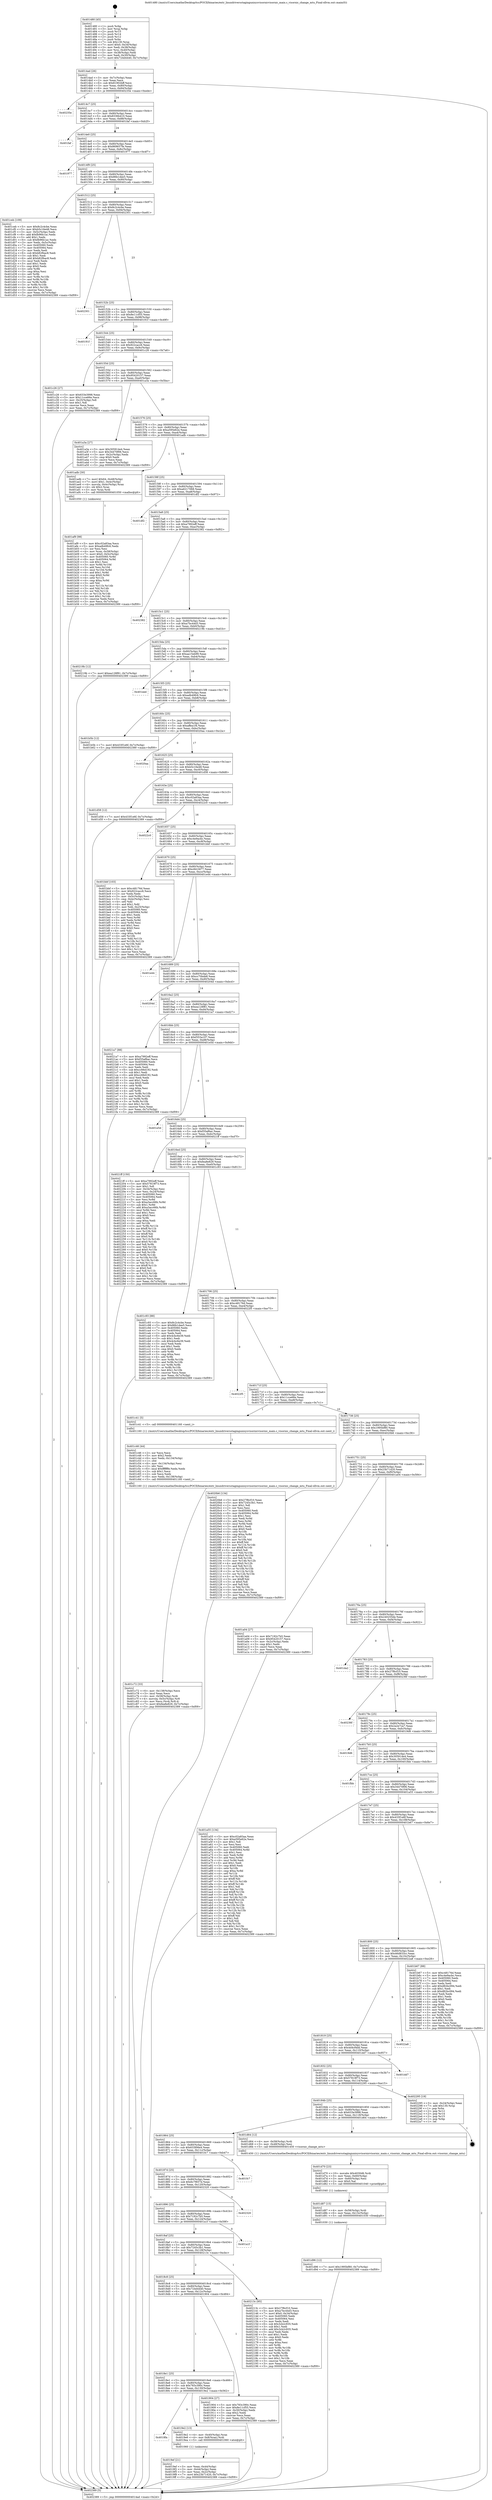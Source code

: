 digraph "0x401480" {
  label = "0x401480 (/mnt/c/Users/mathe/Desktop/tcc/POCII/binaries/extr_linuxdriversstagingunisysvisornicvisornic_main.c_visornic_change_mtu_Final-ollvm.out::main(0))"
  labelloc = "t"
  node[shape=record]

  Entry [label="",width=0.3,height=0.3,shape=circle,fillcolor=black,style=filled]
  "0x4014ad" [label="{
     0x4014ad [26]\l
     | [instrs]\l
     &nbsp;&nbsp;0x4014ad \<+3\>: mov -0x7c(%rbp),%eax\l
     &nbsp;&nbsp;0x4014b0 \<+2\>: mov %eax,%ecx\l
     &nbsp;&nbsp;0x4014b2 \<+6\>: sub $0x81902bff,%ecx\l
     &nbsp;&nbsp;0x4014b8 \<+3\>: mov %eax,-0x80(%rbp)\l
     &nbsp;&nbsp;0x4014bb \<+6\>: mov %ecx,-0x84(%rbp)\l
     &nbsp;&nbsp;0x4014c1 \<+6\>: je 000000000040235e \<main+0xede\>\l
  }"]
  "0x40235e" [label="{
     0x40235e\l
  }", style=dashed]
  "0x4014c7" [label="{
     0x4014c7 [25]\l
     | [instrs]\l
     &nbsp;&nbsp;0x4014c7 \<+5\>: jmp 00000000004014cc \<main+0x4c\>\l
     &nbsp;&nbsp;0x4014cc \<+3\>: mov -0x80(%rbp),%eax\l
     &nbsp;&nbsp;0x4014cf \<+5\>: sub $0x8336b410,%eax\l
     &nbsp;&nbsp;0x4014d4 \<+6\>: mov %eax,-0x88(%rbp)\l
     &nbsp;&nbsp;0x4014da \<+6\>: je 0000000000401faf \<main+0xb2f\>\l
  }"]
  Exit [label="",width=0.3,height=0.3,shape=circle,fillcolor=black,style=filled,peripheries=2]
  "0x401faf" [label="{
     0x401faf\l
  }", style=dashed]
  "0x4014e0" [label="{
     0x4014e0 [25]\l
     | [instrs]\l
     &nbsp;&nbsp;0x4014e0 \<+5\>: jmp 00000000004014e5 \<main+0x65\>\l
     &nbsp;&nbsp;0x4014e5 \<+3\>: mov -0x80(%rbp),%eax\l
     &nbsp;&nbsp;0x4014e8 \<+5\>: sub $0x869657fe,%eax\l
     &nbsp;&nbsp;0x4014ed \<+6\>: mov %eax,-0x8c(%rbp)\l
     &nbsp;&nbsp;0x4014f3 \<+6\>: je 0000000000401977 \<main+0x4f7\>\l
  }"]
  "0x401d96" [label="{
     0x401d96 [12]\l
     | [instrs]\l
     &nbsp;&nbsp;0x401d96 \<+7\>: movl $0x1995bf80,-0x7c(%rbp)\l
     &nbsp;&nbsp;0x401d9d \<+5\>: jmp 0000000000402389 \<main+0xf09\>\l
  }"]
  "0x401977" [label="{
     0x401977\l
  }", style=dashed]
  "0x4014f9" [label="{
     0x4014f9 [25]\l
     | [instrs]\l
     &nbsp;&nbsp;0x4014f9 \<+5\>: jmp 00000000004014fe \<main+0x7e\>\l
     &nbsp;&nbsp;0x4014fe \<+3\>: mov -0x80(%rbp),%eax\l
     &nbsp;&nbsp;0x401501 \<+5\>: sub $0x86b1dee5,%eax\l
     &nbsp;&nbsp;0x401506 \<+6\>: mov %eax,-0x90(%rbp)\l
     &nbsp;&nbsp;0x40150c \<+6\>: je 0000000000401ceb \<main+0x86b\>\l
  }"]
  "0x401d87" [label="{
     0x401d87 [15]\l
     | [instrs]\l
     &nbsp;&nbsp;0x401d87 \<+4\>: mov -0x58(%rbp),%rdi\l
     &nbsp;&nbsp;0x401d8b \<+6\>: mov %eax,-0x13c(%rbp)\l
     &nbsp;&nbsp;0x401d91 \<+5\>: call 0000000000401030 \<free@plt\>\l
     | [calls]\l
     &nbsp;&nbsp;0x401030 \{1\} (unknown)\l
  }"]
  "0x401ceb" [label="{
     0x401ceb [109]\l
     | [instrs]\l
     &nbsp;&nbsp;0x401ceb \<+5\>: mov $0x8c2c4cbe,%eax\l
     &nbsp;&nbsp;0x401cf0 \<+5\>: mov $0xb5c16e48,%ecx\l
     &nbsp;&nbsp;0x401cf5 \<+3\>: mov -0x5c(%rbp),%edx\l
     &nbsp;&nbsp;0x401cf8 \<+6\>: add $0xfb96b1ac,%edx\l
     &nbsp;&nbsp;0x401cfe \<+3\>: add $0x1,%edx\l
     &nbsp;&nbsp;0x401d01 \<+6\>: sub $0xfb96b1ac,%edx\l
     &nbsp;&nbsp;0x401d07 \<+3\>: mov %edx,-0x5c(%rbp)\l
     &nbsp;&nbsp;0x401d0a \<+7\>: mov 0x405060,%edx\l
     &nbsp;&nbsp;0x401d11 \<+7\>: mov 0x405064,%esi\l
     &nbsp;&nbsp;0x401d18 \<+2\>: mov %edx,%edi\l
     &nbsp;&nbsp;0x401d1a \<+6\>: sub $0xb82fbac8,%edi\l
     &nbsp;&nbsp;0x401d20 \<+3\>: sub $0x1,%edi\l
     &nbsp;&nbsp;0x401d23 \<+6\>: add $0xb82fbac8,%edi\l
     &nbsp;&nbsp;0x401d29 \<+3\>: imul %edi,%edx\l
     &nbsp;&nbsp;0x401d2c \<+3\>: and $0x1,%edx\l
     &nbsp;&nbsp;0x401d2f \<+3\>: cmp $0x0,%edx\l
     &nbsp;&nbsp;0x401d32 \<+4\>: sete %r8b\l
     &nbsp;&nbsp;0x401d36 \<+3\>: cmp $0xa,%esi\l
     &nbsp;&nbsp;0x401d39 \<+4\>: setl %r9b\l
     &nbsp;&nbsp;0x401d3d \<+3\>: mov %r8b,%r10b\l
     &nbsp;&nbsp;0x401d40 \<+3\>: and %r9b,%r10b\l
     &nbsp;&nbsp;0x401d43 \<+3\>: xor %r9b,%r8b\l
     &nbsp;&nbsp;0x401d46 \<+3\>: or %r8b,%r10b\l
     &nbsp;&nbsp;0x401d49 \<+4\>: test $0x1,%r10b\l
     &nbsp;&nbsp;0x401d4d \<+3\>: cmovne %ecx,%eax\l
     &nbsp;&nbsp;0x401d50 \<+3\>: mov %eax,-0x7c(%rbp)\l
     &nbsp;&nbsp;0x401d53 \<+5\>: jmp 0000000000402389 \<main+0xf09\>\l
  }"]
  "0x401512" [label="{
     0x401512 [25]\l
     | [instrs]\l
     &nbsp;&nbsp;0x401512 \<+5\>: jmp 0000000000401517 \<main+0x97\>\l
     &nbsp;&nbsp;0x401517 \<+3\>: mov -0x80(%rbp),%eax\l
     &nbsp;&nbsp;0x40151a \<+5\>: sub $0x8c2c4cbe,%eax\l
     &nbsp;&nbsp;0x40151f \<+6\>: mov %eax,-0x94(%rbp)\l
     &nbsp;&nbsp;0x401525 \<+6\>: je 0000000000402301 \<main+0xe81\>\l
  }"]
  "0x401d70" [label="{
     0x401d70 [23]\l
     | [instrs]\l
     &nbsp;&nbsp;0x401d70 \<+10\>: movabs $0x4030d6,%rdi\l
     &nbsp;&nbsp;0x401d7a \<+3\>: mov %eax,-0x60(%rbp)\l
     &nbsp;&nbsp;0x401d7d \<+3\>: mov -0x60(%rbp),%esi\l
     &nbsp;&nbsp;0x401d80 \<+2\>: mov $0x0,%al\l
     &nbsp;&nbsp;0x401d82 \<+5\>: call 0000000000401040 \<printf@plt\>\l
     | [calls]\l
     &nbsp;&nbsp;0x401040 \{1\} (unknown)\l
  }"]
  "0x402301" [label="{
     0x402301\l
  }", style=dashed]
  "0x40152b" [label="{
     0x40152b [25]\l
     | [instrs]\l
     &nbsp;&nbsp;0x40152b \<+5\>: jmp 0000000000401530 \<main+0xb0\>\l
     &nbsp;&nbsp;0x401530 \<+3\>: mov -0x80(%rbp),%eax\l
     &nbsp;&nbsp;0x401533 \<+5\>: sub $0x8e11cf55,%eax\l
     &nbsp;&nbsp;0x401538 \<+6\>: mov %eax,-0x98(%rbp)\l
     &nbsp;&nbsp;0x40153e \<+6\>: je 000000000040191f \<main+0x49f\>\l
  }"]
  "0x401c72" [label="{
     0x401c72 [33]\l
     | [instrs]\l
     &nbsp;&nbsp;0x401c72 \<+6\>: mov -0x138(%rbp),%ecx\l
     &nbsp;&nbsp;0x401c78 \<+3\>: imul %eax,%ecx\l
     &nbsp;&nbsp;0x401c7b \<+4\>: mov -0x58(%rbp),%rdi\l
     &nbsp;&nbsp;0x401c7f \<+4\>: movslq -0x5c(%rbp),%r8\l
     &nbsp;&nbsp;0x401c83 \<+4\>: mov %ecx,(%rdi,%r8,4)\l
     &nbsp;&nbsp;0x401c87 \<+7\>: movl $0xfea8e829,-0x7c(%rbp)\l
     &nbsp;&nbsp;0x401c8e \<+5\>: jmp 0000000000402389 \<main+0xf09\>\l
  }"]
  "0x40191f" [label="{
     0x40191f\l
  }", style=dashed]
  "0x401544" [label="{
     0x401544 [25]\l
     | [instrs]\l
     &nbsp;&nbsp;0x401544 \<+5\>: jmp 0000000000401549 \<main+0xc9\>\l
     &nbsp;&nbsp;0x401549 \<+3\>: mov -0x80(%rbp),%eax\l
     &nbsp;&nbsp;0x40154c \<+5\>: sub $0x922cacc6,%eax\l
     &nbsp;&nbsp;0x401551 \<+6\>: mov %eax,-0x9c(%rbp)\l
     &nbsp;&nbsp;0x401557 \<+6\>: je 0000000000401c26 \<main+0x7a6\>\l
  }"]
  "0x401c46" [label="{
     0x401c46 [44]\l
     | [instrs]\l
     &nbsp;&nbsp;0x401c46 \<+2\>: xor %ecx,%ecx\l
     &nbsp;&nbsp;0x401c48 \<+5\>: mov $0x2,%edx\l
     &nbsp;&nbsp;0x401c4d \<+6\>: mov %edx,-0x134(%rbp)\l
     &nbsp;&nbsp;0x401c53 \<+1\>: cltd\l
     &nbsp;&nbsp;0x401c54 \<+6\>: mov -0x134(%rbp),%esi\l
     &nbsp;&nbsp;0x401c5a \<+2\>: idiv %esi\l
     &nbsp;&nbsp;0x401c5c \<+6\>: imul $0xfffffffe,%edx,%edx\l
     &nbsp;&nbsp;0x401c62 \<+3\>: sub $0x1,%ecx\l
     &nbsp;&nbsp;0x401c65 \<+2\>: sub %ecx,%edx\l
     &nbsp;&nbsp;0x401c67 \<+6\>: mov %edx,-0x138(%rbp)\l
     &nbsp;&nbsp;0x401c6d \<+5\>: call 0000000000401160 \<next_i\>\l
     | [calls]\l
     &nbsp;&nbsp;0x401160 \{1\} (/mnt/c/Users/mathe/Desktop/tcc/POCII/binaries/extr_linuxdriversstagingunisysvisornicvisornic_main.c_visornic_change_mtu_Final-ollvm.out::next_i)\l
  }"]
  "0x401c26" [label="{
     0x401c26 [27]\l
     | [instrs]\l
     &nbsp;&nbsp;0x401c26 \<+5\>: mov $0x633e3998,%eax\l
     &nbsp;&nbsp;0x401c2b \<+5\>: mov $0x11cce66e,%ecx\l
     &nbsp;&nbsp;0x401c30 \<+3\>: mov -0x25(%rbp),%dl\l
     &nbsp;&nbsp;0x401c33 \<+3\>: test $0x1,%dl\l
     &nbsp;&nbsp;0x401c36 \<+3\>: cmovne %ecx,%eax\l
     &nbsp;&nbsp;0x401c39 \<+3\>: mov %eax,-0x7c(%rbp)\l
     &nbsp;&nbsp;0x401c3c \<+5\>: jmp 0000000000402389 \<main+0xf09\>\l
  }"]
  "0x40155d" [label="{
     0x40155d [25]\l
     | [instrs]\l
     &nbsp;&nbsp;0x40155d \<+5\>: jmp 0000000000401562 \<main+0xe2\>\l
     &nbsp;&nbsp;0x401562 \<+3\>: mov -0x80(%rbp),%eax\l
     &nbsp;&nbsp;0x401565 \<+5\>: sub $0x95420157,%eax\l
     &nbsp;&nbsp;0x40156a \<+6\>: mov %eax,-0xa0(%rbp)\l
     &nbsp;&nbsp;0x401570 \<+6\>: je 0000000000401a3a \<main+0x5ba\>\l
  }"]
  "0x401af9" [label="{
     0x401af9 [98]\l
     | [instrs]\l
     &nbsp;&nbsp;0x401af9 \<+5\>: mov $0xc02a83aa,%ecx\l
     &nbsp;&nbsp;0x401afe \<+5\>: mov $0xadb49fc6,%edx\l
     &nbsp;&nbsp;0x401b03 \<+2\>: xor %esi,%esi\l
     &nbsp;&nbsp;0x401b05 \<+4\>: mov %rax,-0x58(%rbp)\l
     &nbsp;&nbsp;0x401b09 \<+7\>: movl $0x0,-0x5c(%rbp)\l
     &nbsp;&nbsp;0x401b10 \<+8\>: mov 0x405060,%r8d\l
     &nbsp;&nbsp;0x401b18 \<+8\>: mov 0x405064,%r9d\l
     &nbsp;&nbsp;0x401b20 \<+3\>: sub $0x1,%esi\l
     &nbsp;&nbsp;0x401b23 \<+3\>: mov %r8d,%r10d\l
     &nbsp;&nbsp;0x401b26 \<+3\>: add %esi,%r10d\l
     &nbsp;&nbsp;0x401b29 \<+4\>: imul %r10d,%r8d\l
     &nbsp;&nbsp;0x401b2d \<+4\>: and $0x1,%r8d\l
     &nbsp;&nbsp;0x401b31 \<+4\>: cmp $0x0,%r8d\l
     &nbsp;&nbsp;0x401b35 \<+4\>: sete %r11b\l
     &nbsp;&nbsp;0x401b39 \<+4\>: cmp $0xa,%r9d\l
     &nbsp;&nbsp;0x401b3d \<+3\>: setl %bl\l
     &nbsp;&nbsp;0x401b40 \<+3\>: mov %r11b,%r14b\l
     &nbsp;&nbsp;0x401b43 \<+3\>: and %bl,%r14b\l
     &nbsp;&nbsp;0x401b46 \<+3\>: xor %bl,%r11b\l
     &nbsp;&nbsp;0x401b49 \<+3\>: or %r11b,%r14b\l
     &nbsp;&nbsp;0x401b4c \<+4\>: test $0x1,%r14b\l
     &nbsp;&nbsp;0x401b50 \<+3\>: cmovne %edx,%ecx\l
     &nbsp;&nbsp;0x401b53 \<+3\>: mov %ecx,-0x7c(%rbp)\l
     &nbsp;&nbsp;0x401b56 \<+5\>: jmp 0000000000402389 \<main+0xf09\>\l
  }"]
  "0x401a3a" [label="{
     0x401a3a [27]\l
     | [instrs]\l
     &nbsp;&nbsp;0x401a3a \<+5\>: mov $0x305914e4,%eax\l
     &nbsp;&nbsp;0x401a3f \<+5\>: mov $0x34470f06,%ecx\l
     &nbsp;&nbsp;0x401a44 \<+3\>: mov -0x2c(%rbp),%edx\l
     &nbsp;&nbsp;0x401a47 \<+3\>: cmp $0x0,%edx\l
     &nbsp;&nbsp;0x401a4a \<+3\>: cmove %ecx,%eax\l
     &nbsp;&nbsp;0x401a4d \<+3\>: mov %eax,-0x7c(%rbp)\l
     &nbsp;&nbsp;0x401a50 \<+5\>: jmp 0000000000402389 \<main+0xf09\>\l
  }"]
  "0x401576" [label="{
     0x401576 [25]\l
     | [instrs]\l
     &nbsp;&nbsp;0x401576 \<+5\>: jmp 000000000040157b \<main+0xfb\>\l
     &nbsp;&nbsp;0x40157b \<+3\>: mov -0x80(%rbp),%eax\l
     &nbsp;&nbsp;0x40157e \<+5\>: sub $0xa595e62e,%eax\l
     &nbsp;&nbsp;0x401583 \<+6\>: mov %eax,-0xa4(%rbp)\l
     &nbsp;&nbsp;0x401589 \<+6\>: je 0000000000401adb \<main+0x65b\>\l
  }"]
  "0x4019ef" [label="{
     0x4019ef [21]\l
     | [instrs]\l
     &nbsp;&nbsp;0x4019ef \<+3\>: mov %eax,-0x44(%rbp)\l
     &nbsp;&nbsp;0x4019f2 \<+3\>: mov -0x44(%rbp),%eax\l
     &nbsp;&nbsp;0x4019f5 \<+3\>: mov %eax,-0x2c(%rbp)\l
     &nbsp;&nbsp;0x4019f8 \<+7\>: movl $0x23b71420,-0x7c(%rbp)\l
     &nbsp;&nbsp;0x4019ff \<+5\>: jmp 0000000000402389 \<main+0xf09\>\l
  }"]
  "0x401adb" [label="{
     0x401adb [30]\l
     | [instrs]\l
     &nbsp;&nbsp;0x401adb \<+7\>: movl $0x64,-0x48(%rbp)\l
     &nbsp;&nbsp;0x401ae2 \<+7\>: movl $0x1,-0x4c(%rbp)\l
     &nbsp;&nbsp;0x401ae9 \<+4\>: movslq -0x4c(%rbp),%rax\l
     &nbsp;&nbsp;0x401aed \<+4\>: shl $0x2,%rax\l
     &nbsp;&nbsp;0x401af1 \<+3\>: mov %rax,%rdi\l
     &nbsp;&nbsp;0x401af4 \<+5\>: call 0000000000401050 \<malloc@plt\>\l
     | [calls]\l
     &nbsp;&nbsp;0x401050 \{1\} (unknown)\l
  }"]
  "0x40158f" [label="{
     0x40158f [25]\l
     | [instrs]\l
     &nbsp;&nbsp;0x40158f \<+5\>: jmp 0000000000401594 \<main+0x114\>\l
     &nbsp;&nbsp;0x401594 \<+3\>: mov -0x80(%rbp),%eax\l
     &nbsp;&nbsp;0x401597 \<+5\>: sub $0xa6217068,%eax\l
     &nbsp;&nbsp;0x40159c \<+6\>: mov %eax,-0xa8(%rbp)\l
     &nbsp;&nbsp;0x4015a2 \<+6\>: je 0000000000401df2 \<main+0x972\>\l
  }"]
  "0x4018fa" [label="{
     0x4018fa\l
  }", style=dashed]
  "0x401df2" [label="{
     0x401df2\l
  }", style=dashed]
  "0x4015a8" [label="{
     0x4015a8 [25]\l
     | [instrs]\l
     &nbsp;&nbsp;0x4015a8 \<+5\>: jmp 00000000004015ad \<main+0x12d\>\l
     &nbsp;&nbsp;0x4015ad \<+3\>: mov -0x80(%rbp),%eax\l
     &nbsp;&nbsp;0x4015b0 \<+5\>: sub $0xa7992eff,%eax\l
     &nbsp;&nbsp;0x4015b5 \<+6\>: mov %eax,-0xac(%rbp)\l
     &nbsp;&nbsp;0x4015bb \<+6\>: je 0000000000402382 \<main+0xf02\>\l
  }"]
  "0x4019e2" [label="{
     0x4019e2 [13]\l
     | [instrs]\l
     &nbsp;&nbsp;0x4019e2 \<+4\>: mov -0x40(%rbp),%rax\l
     &nbsp;&nbsp;0x4019e6 \<+4\>: mov 0x8(%rax),%rdi\l
     &nbsp;&nbsp;0x4019ea \<+5\>: call 0000000000401060 \<atoi@plt\>\l
     | [calls]\l
     &nbsp;&nbsp;0x401060 \{1\} (unknown)\l
  }"]
  "0x402382" [label="{
     0x402382\l
  }", style=dashed]
  "0x4015c1" [label="{
     0x4015c1 [25]\l
     | [instrs]\l
     &nbsp;&nbsp;0x4015c1 \<+5\>: jmp 00000000004015c6 \<main+0x146\>\l
     &nbsp;&nbsp;0x4015c6 \<+3\>: mov -0x80(%rbp),%eax\l
     &nbsp;&nbsp;0x4015c9 \<+5\>: sub $0xa7bc44d3,%eax\l
     &nbsp;&nbsp;0x4015ce \<+6\>: mov %eax,-0xb0(%rbp)\l
     &nbsp;&nbsp;0x4015d4 \<+6\>: je 000000000040219b \<main+0xd1b\>\l
  }"]
  "0x401480" [label="{
     0x401480 [45]\l
     | [instrs]\l
     &nbsp;&nbsp;0x401480 \<+1\>: push %rbp\l
     &nbsp;&nbsp;0x401481 \<+3\>: mov %rsp,%rbp\l
     &nbsp;&nbsp;0x401484 \<+2\>: push %r15\l
     &nbsp;&nbsp;0x401486 \<+2\>: push %r14\l
     &nbsp;&nbsp;0x401488 \<+2\>: push %r12\l
     &nbsp;&nbsp;0x40148a \<+1\>: push %rbx\l
     &nbsp;&nbsp;0x40148b \<+7\>: sub $0x130,%rsp\l
     &nbsp;&nbsp;0x401492 \<+7\>: movl $0x0,-0x34(%rbp)\l
     &nbsp;&nbsp;0x401499 \<+3\>: mov %edi,-0x38(%rbp)\l
     &nbsp;&nbsp;0x40149c \<+4\>: mov %rsi,-0x40(%rbp)\l
     &nbsp;&nbsp;0x4014a0 \<+3\>: mov -0x38(%rbp),%edi\l
     &nbsp;&nbsp;0x4014a3 \<+3\>: mov %edi,-0x30(%rbp)\l
     &nbsp;&nbsp;0x4014a6 \<+7\>: movl $0x724d4440,-0x7c(%rbp)\l
  }"]
  "0x40219b" [label="{
     0x40219b [12]\l
     | [instrs]\l
     &nbsp;&nbsp;0x40219b \<+7\>: movl $0xea128f81,-0x7c(%rbp)\l
     &nbsp;&nbsp;0x4021a2 \<+5\>: jmp 0000000000402389 \<main+0xf09\>\l
  }"]
  "0x4015da" [label="{
     0x4015da [25]\l
     | [instrs]\l
     &nbsp;&nbsp;0x4015da \<+5\>: jmp 00000000004015df \<main+0x15f\>\l
     &nbsp;&nbsp;0x4015df \<+3\>: mov -0x80(%rbp),%eax\l
     &nbsp;&nbsp;0x4015e2 \<+5\>: sub $0xaa15eb99,%eax\l
     &nbsp;&nbsp;0x4015e7 \<+6\>: mov %eax,-0xb4(%rbp)\l
     &nbsp;&nbsp;0x4015ed \<+6\>: je 0000000000401eed \<main+0xa6d\>\l
  }"]
  "0x402389" [label="{
     0x402389 [5]\l
     | [instrs]\l
     &nbsp;&nbsp;0x402389 \<+5\>: jmp 00000000004014ad \<main+0x2d\>\l
  }"]
  "0x401eed" [label="{
     0x401eed\l
  }", style=dashed]
  "0x4015f3" [label="{
     0x4015f3 [25]\l
     | [instrs]\l
     &nbsp;&nbsp;0x4015f3 \<+5\>: jmp 00000000004015f8 \<main+0x178\>\l
     &nbsp;&nbsp;0x4015f8 \<+3\>: mov -0x80(%rbp),%eax\l
     &nbsp;&nbsp;0x4015fb \<+5\>: sub $0xadb49fc6,%eax\l
     &nbsp;&nbsp;0x401600 \<+6\>: mov %eax,-0xb8(%rbp)\l
     &nbsp;&nbsp;0x401606 \<+6\>: je 0000000000401b5b \<main+0x6db\>\l
  }"]
  "0x4018e1" [label="{
     0x4018e1 [25]\l
     | [instrs]\l
     &nbsp;&nbsp;0x4018e1 \<+5\>: jmp 00000000004018e6 \<main+0x466\>\l
     &nbsp;&nbsp;0x4018e6 \<+3\>: mov -0x80(%rbp),%eax\l
     &nbsp;&nbsp;0x4018e9 \<+5\>: sub $0x783c390c,%eax\l
     &nbsp;&nbsp;0x4018ee \<+6\>: mov %eax,-0x130(%rbp)\l
     &nbsp;&nbsp;0x4018f4 \<+6\>: je 00000000004019e2 \<main+0x562\>\l
  }"]
  "0x401b5b" [label="{
     0x401b5b [12]\l
     | [instrs]\l
     &nbsp;&nbsp;0x401b5b \<+7\>: movl $0x433f1e6f,-0x7c(%rbp)\l
     &nbsp;&nbsp;0x401b62 \<+5\>: jmp 0000000000402389 \<main+0xf09\>\l
  }"]
  "0x40160c" [label="{
     0x40160c [25]\l
     | [instrs]\l
     &nbsp;&nbsp;0x40160c \<+5\>: jmp 0000000000401611 \<main+0x191\>\l
     &nbsp;&nbsp;0x401611 \<+3\>: mov -0x80(%rbp),%eax\l
     &nbsp;&nbsp;0x401614 \<+5\>: sub $0xaffea1f4,%eax\l
     &nbsp;&nbsp;0x401619 \<+6\>: mov %eax,-0xbc(%rbp)\l
     &nbsp;&nbsp;0x40161f \<+6\>: je 00000000004020aa \<main+0xc2a\>\l
  }"]
  "0x401904" [label="{
     0x401904 [27]\l
     | [instrs]\l
     &nbsp;&nbsp;0x401904 \<+5\>: mov $0x783c390c,%eax\l
     &nbsp;&nbsp;0x401909 \<+5\>: mov $0x8e11cf55,%ecx\l
     &nbsp;&nbsp;0x40190e \<+3\>: mov -0x30(%rbp),%edx\l
     &nbsp;&nbsp;0x401911 \<+3\>: cmp $0x2,%edx\l
     &nbsp;&nbsp;0x401914 \<+3\>: cmovne %ecx,%eax\l
     &nbsp;&nbsp;0x401917 \<+3\>: mov %eax,-0x7c(%rbp)\l
     &nbsp;&nbsp;0x40191a \<+5\>: jmp 0000000000402389 \<main+0xf09\>\l
  }"]
  "0x4020aa" [label="{
     0x4020aa\l
  }", style=dashed]
  "0x401625" [label="{
     0x401625 [25]\l
     | [instrs]\l
     &nbsp;&nbsp;0x401625 \<+5\>: jmp 000000000040162a \<main+0x1aa\>\l
     &nbsp;&nbsp;0x40162a \<+3\>: mov -0x80(%rbp),%eax\l
     &nbsp;&nbsp;0x40162d \<+5\>: sub $0xb5c16e48,%eax\l
     &nbsp;&nbsp;0x401632 \<+6\>: mov %eax,-0xc0(%rbp)\l
     &nbsp;&nbsp;0x401638 \<+6\>: je 0000000000401d58 \<main+0x8d8\>\l
  }"]
  "0x4018c8" [label="{
     0x4018c8 [25]\l
     | [instrs]\l
     &nbsp;&nbsp;0x4018c8 \<+5\>: jmp 00000000004018cd \<main+0x44d\>\l
     &nbsp;&nbsp;0x4018cd \<+3\>: mov -0x80(%rbp),%eax\l
     &nbsp;&nbsp;0x4018d0 \<+5\>: sub $0x724d4440,%eax\l
     &nbsp;&nbsp;0x4018d5 \<+6\>: mov %eax,-0x12c(%rbp)\l
     &nbsp;&nbsp;0x4018db \<+6\>: je 0000000000401904 \<main+0x484\>\l
  }"]
  "0x401d58" [label="{
     0x401d58 [12]\l
     | [instrs]\l
     &nbsp;&nbsp;0x401d58 \<+7\>: movl $0x433f1e6f,-0x7c(%rbp)\l
     &nbsp;&nbsp;0x401d5f \<+5\>: jmp 0000000000402389 \<main+0xf09\>\l
  }"]
  "0x40163e" [label="{
     0x40163e [25]\l
     | [instrs]\l
     &nbsp;&nbsp;0x40163e \<+5\>: jmp 0000000000401643 \<main+0x1c3\>\l
     &nbsp;&nbsp;0x401643 \<+3\>: mov -0x80(%rbp),%eax\l
     &nbsp;&nbsp;0x401646 \<+5\>: sub $0xc02a83aa,%eax\l
     &nbsp;&nbsp;0x40164b \<+6\>: mov %eax,-0xc4(%rbp)\l
     &nbsp;&nbsp;0x401651 \<+6\>: je 00000000004022c0 \<main+0xe40\>\l
  }"]
  "0x40213c" [label="{
     0x40213c [95]\l
     | [instrs]\l
     &nbsp;&nbsp;0x40213c \<+5\>: mov $0x27f6cf10,%eax\l
     &nbsp;&nbsp;0x402141 \<+5\>: mov $0xa7bc44d3,%ecx\l
     &nbsp;&nbsp;0x402146 \<+7\>: movl $0x0,-0x34(%rbp)\l
     &nbsp;&nbsp;0x40214d \<+7\>: mov 0x405060,%edx\l
     &nbsp;&nbsp;0x402154 \<+7\>: mov 0x405064,%esi\l
     &nbsp;&nbsp;0x40215b \<+2\>: mov %edx,%edi\l
     &nbsp;&nbsp;0x40215d \<+6\>: sub $0x3cb2c935,%edi\l
     &nbsp;&nbsp;0x402163 \<+3\>: sub $0x1,%edi\l
     &nbsp;&nbsp;0x402166 \<+6\>: add $0x3cb2c935,%edi\l
     &nbsp;&nbsp;0x40216c \<+3\>: imul %edi,%edx\l
     &nbsp;&nbsp;0x40216f \<+3\>: and $0x1,%edx\l
     &nbsp;&nbsp;0x402172 \<+3\>: cmp $0x0,%edx\l
     &nbsp;&nbsp;0x402175 \<+4\>: sete %r8b\l
     &nbsp;&nbsp;0x402179 \<+3\>: cmp $0xa,%esi\l
     &nbsp;&nbsp;0x40217c \<+4\>: setl %r9b\l
     &nbsp;&nbsp;0x402180 \<+3\>: mov %r8b,%r10b\l
     &nbsp;&nbsp;0x402183 \<+3\>: and %r9b,%r10b\l
     &nbsp;&nbsp;0x402186 \<+3\>: xor %r9b,%r8b\l
     &nbsp;&nbsp;0x402189 \<+3\>: or %r8b,%r10b\l
     &nbsp;&nbsp;0x40218c \<+4\>: test $0x1,%r10b\l
     &nbsp;&nbsp;0x402190 \<+3\>: cmovne %ecx,%eax\l
     &nbsp;&nbsp;0x402193 \<+3\>: mov %eax,-0x7c(%rbp)\l
     &nbsp;&nbsp;0x402196 \<+5\>: jmp 0000000000402389 \<main+0xf09\>\l
  }"]
  "0x4022c0" [label="{
     0x4022c0\l
  }", style=dashed]
  "0x401657" [label="{
     0x401657 [25]\l
     | [instrs]\l
     &nbsp;&nbsp;0x401657 \<+5\>: jmp 000000000040165c \<main+0x1dc\>\l
     &nbsp;&nbsp;0x40165c \<+3\>: mov -0x80(%rbp),%eax\l
     &nbsp;&nbsp;0x40165f \<+5\>: sub $0xc4e9acbc,%eax\l
     &nbsp;&nbsp;0x401664 \<+6\>: mov %eax,-0xc8(%rbp)\l
     &nbsp;&nbsp;0x40166a \<+6\>: je 0000000000401bbf \<main+0x73f\>\l
  }"]
  "0x4018af" [label="{
     0x4018af [25]\l
     | [instrs]\l
     &nbsp;&nbsp;0x4018af \<+5\>: jmp 00000000004018b4 \<main+0x434\>\l
     &nbsp;&nbsp;0x4018b4 \<+3\>: mov -0x80(%rbp),%eax\l
     &nbsp;&nbsp;0x4018b7 \<+5\>: sub $0x7245c3b1,%eax\l
     &nbsp;&nbsp;0x4018bc \<+6\>: mov %eax,-0x128(%rbp)\l
     &nbsp;&nbsp;0x4018c2 \<+6\>: je 000000000040213c \<main+0xcbc\>\l
  }"]
  "0x401bbf" [label="{
     0x401bbf [103]\l
     | [instrs]\l
     &nbsp;&nbsp;0x401bbf \<+5\>: mov $0xc48176d,%eax\l
     &nbsp;&nbsp;0x401bc4 \<+5\>: mov $0x922cacc6,%ecx\l
     &nbsp;&nbsp;0x401bc9 \<+2\>: xor %edx,%edx\l
     &nbsp;&nbsp;0x401bcb \<+3\>: mov -0x5c(%rbp),%esi\l
     &nbsp;&nbsp;0x401bce \<+3\>: cmp -0x4c(%rbp),%esi\l
     &nbsp;&nbsp;0x401bd1 \<+4\>: setl %dil\l
     &nbsp;&nbsp;0x401bd5 \<+4\>: and $0x1,%dil\l
     &nbsp;&nbsp;0x401bd9 \<+4\>: mov %dil,-0x25(%rbp)\l
     &nbsp;&nbsp;0x401bdd \<+7\>: mov 0x405060,%esi\l
     &nbsp;&nbsp;0x401be4 \<+8\>: mov 0x405064,%r8d\l
     &nbsp;&nbsp;0x401bec \<+3\>: sub $0x1,%edx\l
     &nbsp;&nbsp;0x401bef \<+3\>: mov %esi,%r9d\l
     &nbsp;&nbsp;0x401bf2 \<+3\>: add %edx,%r9d\l
     &nbsp;&nbsp;0x401bf5 \<+4\>: imul %r9d,%esi\l
     &nbsp;&nbsp;0x401bf9 \<+3\>: and $0x1,%esi\l
     &nbsp;&nbsp;0x401bfc \<+3\>: cmp $0x0,%esi\l
     &nbsp;&nbsp;0x401bff \<+4\>: sete %dil\l
     &nbsp;&nbsp;0x401c03 \<+4\>: cmp $0xa,%r8d\l
     &nbsp;&nbsp;0x401c07 \<+4\>: setl %r10b\l
     &nbsp;&nbsp;0x401c0b \<+3\>: mov %dil,%r11b\l
     &nbsp;&nbsp;0x401c0e \<+3\>: and %r10b,%r11b\l
     &nbsp;&nbsp;0x401c11 \<+3\>: xor %r10b,%dil\l
     &nbsp;&nbsp;0x401c14 \<+3\>: or %dil,%r11b\l
     &nbsp;&nbsp;0x401c17 \<+4\>: test $0x1,%r11b\l
     &nbsp;&nbsp;0x401c1b \<+3\>: cmovne %ecx,%eax\l
     &nbsp;&nbsp;0x401c1e \<+3\>: mov %eax,-0x7c(%rbp)\l
     &nbsp;&nbsp;0x401c21 \<+5\>: jmp 0000000000402389 \<main+0xf09\>\l
  }"]
  "0x401670" [label="{
     0x401670 [25]\l
     | [instrs]\l
     &nbsp;&nbsp;0x401670 \<+5\>: jmp 0000000000401675 \<main+0x1f5\>\l
     &nbsp;&nbsp;0x401675 \<+3\>: mov -0x80(%rbp),%eax\l
     &nbsp;&nbsp;0x401678 \<+5\>: sub $0xc841fd77,%eax\l
     &nbsp;&nbsp;0x40167d \<+6\>: mov %eax,-0xcc(%rbp)\l
     &nbsp;&nbsp;0x401683 \<+6\>: je 0000000000401e44 \<main+0x9c4\>\l
  }"]
  "0x401a1f" [label="{
     0x401a1f\l
  }", style=dashed]
  "0x401e44" [label="{
     0x401e44\l
  }", style=dashed]
  "0x401689" [label="{
     0x401689 [25]\l
     | [instrs]\l
     &nbsp;&nbsp;0x401689 \<+5\>: jmp 000000000040168e \<main+0x20e\>\l
     &nbsp;&nbsp;0x40168e \<+3\>: mov -0x80(%rbp),%eax\l
     &nbsp;&nbsp;0x401691 \<+5\>: sub $0xcc70bde8,%eax\l
     &nbsp;&nbsp;0x401696 \<+6\>: mov %eax,-0xd0(%rbp)\l
     &nbsp;&nbsp;0x40169c \<+6\>: je 000000000040204d \<main+0xbcd\>\l
  }"]
  "0x401896" [label="{
     0x401896 [25]\l
     | [instrs]\l
     &nbsp;&nbsp;0x401896 \<+5\>: jmp 000000000040189b \<main+0x41b\>\l
     &nbsp;&nbsp;0x40189b \<+3\>: mov -0x80(%rbp),%eax\l
     &nbsp;&nbsp;0x40189e \<+5\>: sub $0x7192c7b5,%eax\l
     &nbsp;&nbsp;0x4018a3 \<+6\>: mov %eax,-0x124(%rbp)\l
     &nbsp;&nbsp;0x4018a9 \<+6\>: je 0000000000401a1f \<main+0x59f\>\l
  }"]
  "0x40204d" [label="{
     0x40204d\l
  }", style=dashed]
  "0x4016a2" [label="{
     0x4016a2 [25]\l
     | [instrs]\l
     &nbsp;&nbsp;0x4016a2 \<+5\>: jmp 00000000004016a7 \<main+0x227\>\l
     &nbsp;&nbsp;0x4016a7 \<+3\>: mov -0x80(%rbp),%eax\l
     &nbsp;&nbsp;0x4016aa \<+5\>: sub $0xea128f81,%eax\l
     &nbsp;&nbsp;0x4016af \<+6\>: mov %eax,-0xd4(%rbp)\l
     &nbsp;&nbsp;0x4016b5 \<+6\>: je 00000000004021a7 \<main+0xd27\>\l
  }"]
  "0x402320" [label="{
     0x402320\l
  }", style=dashed]
  "0x4021a7" [label="{
     0x4021a7 [88]\l
     | [instrs]\l
     &nbsp;&nbsp;0x4021a7 \<+5\>: mov $0xa7992eff,%eax\l
     &nbsp;&nbsp;0x4021ac \<+5\>: mov $0xf35af6ac,%ecx\l
     &nbsp;&nbsp;0x4021b1 \<+7\>: mov 0x405060,%edx\l
     &nbsp;&nbsp;0x4021b8 \<+7\>: mov 0x405064,%esi\l
     &nbsp;&nbsp;0x4021bf \<+2\>: mov %edx,%edi\l
     &nbsp;&nbsp;0x4021c1 \<+6\>: sub $0xcc66d192,%edi\l
     &nbsp;&nbsp;0x4021c7 \<+3\>: sub $0x1,%edi\l
     &nbsp;&nbsp;0x4021ca \<+6\>: add $0xcc66d192,%edi\l
     &nbsp;&nbsp;0x4021d0 \<+3\>: imul %edi,%edx\l
     &nbsp;&nbsp;0x4021d3 \<+3\>: and $0x1,%edx\l
     &nbsp;&nbsp;0x4021d6 \<+3\>: cmp $0x0,%edx\l
     &nbsp;&nbsp;0x4021d9 \<+4\>: sete %r8b\l
     &nbsp;&nbsp;0x4021dd \<+3\>: cmp $0xa,%esi\l
     &nbsp;&nbsp;0x4021e0 \<+4\>: setl %r9b\l
     &nbsp;&nbsp;0x4021e4 \<+3\>: mov %r8b,%r10b\l
     &nbsp;&nbsp;0x4021e7 \<+3\>: and %r9b,%r10b\l
     &nbsp;&nbsp;0x4021ea \<+3\>: xor %r9b,%r8b\l
     &nbsp;&nbsp;0x4021ed \<+3\>: or %r8b,%r10b\l
     &nbsp;&nbsp;0x4021f0 \<+4\>: test $0x1,%r10b\l
     &nbsp;&nbsp;0x4021f4 \<+3\>: cmovne %ecx,%eax\l
     &nbsp;&nbsp;0x4021f7 \<+3\>: mov %eax,-0x7c(%rbp)\l
     &nbsp;&nbsp;0x4021fa \<+5\>: jmp 0000000000402389 \<main+0xf09\>\l
  }"]
  "0x4016bb" [label="{
     0x4016bb [25]\l
     | [instrs]\l
     &nbsp;&nbsp;0x4016bb \<+5\>: jmp 00000000004016c0 \<main+0x240\>\l
     &nbsp;&nbsp;0x4016c0 \<+3\>: mov -0x80(%rbp),%eax\l
     &nbsp;&nbsp;0x4016c3 \<+5\>: sub $0xf353a107,%eax\l
     &nbsp;&nbsp;0x4016c8 \<+6\>: mov %eax,-0xd8(%rbp)\l
     &nbsp;&nbsp;0x4016ce \<+6\>: je 0000000000401e5d \<main+0x9dd\>\l
  }"]
  "0x40187d" [label="{
     0x40187d [25]\l
     | [instrs]\l
     &nbsp;&nbsp;0x40187d \<+5\>: jmp 0000000000401882 \<main+0x402\>\l
     &nbsp;&nbsp;0x401882 \<+3\>: mov -0x80(%rbp),%eax\l
     &nbsp;&nbsp;0x401885 \<+5\>: sub $0x6c7f657d,%eax\l
     &nbsp;&nbsp;0x40188a \<+6\>: mov %eax,-0x120(%rbp)\l
     &nbsp;&nbsp;0x401890 \<+6\>: je 0000000000402320 \<main+0xea0\>\l
  }"]
  "0x401e5d" [label="{
     0x401e5d\l
  }", style=dashed]
  "0x4016d4" [label="{
     0x4016d4 [25]\l
     | [instrs]\l
     &nbsp;&nbsp;0x4016d4 \<+5\>: jmp 00000000004016d9 \<main+0x259\>\l
     &nbsp;&nbsp;0x4016d9 \<+3\>: mov -0x80(%rbp),%eax\l
     &nbsp;&nbsp;0x4016dc \<+5\>: sub $0xf35af6ac,%eax\l
     &nbsp;&nbsp;0x4016e1 \<+6\>: mov %eax,-0xdc(%rbp)\l
     &nbsp;&nbsp;0x4016e7 \<+6\>: je 00000000004021ff \<main+0xd7f\>\l
  }"]
  "0x401fc7" [label="{
     0x401fc7\l
  }", style=dashed]
  "0x4021ff" [label="{
     0x4021ff [150]\l
     | [instrs]\l
     &nbsp;&nbsp;0x4021ff \<+5\>: mov $0xa7992eff,%eax\l
     &nbsp;&nbsp;0x402204 \<+5\>: mov $0x57819f73,%ecx\l
     &nbsp;&nbsp;0x402209 \<+2\>: mov $0x1,%dl\l
     &nbsp;&nbsp;0x40220b \<+3\>: mov -0x34(%rbp),%esi\l
     &nbsp;&nbsp;0x40220e \<+3\>: mov %esi,-0x24(%rbp)\l
     &nbsp;&nbsp;0x402211 \<+7\>: mov 0x405060,%esi\l
     &nbsp;&nbsp;0x402218 \<+7\>: mov 0x405064,%edi\l
     &nbsp;&nbsp;0x40221f \<+3\>: mov %esi,%r8d\l
     &nbsp;&nbsp;0x402222 \<+7\>: sub $0xa3acc66b,%r8d\l
     &nbsp;&nbsp;0x402229 \<+4\>: sub $0x1,%r8d\l
     &nbsp;&nbsp;0x40222d \<+7\>: add $0xa3acc66b,%r8d\l
     &nbsp;&nbsp;0x402234 \<+4\>: imul %r8d,%esi\l
     &nbsp;&nbsp;0x402238 \<+3\>: and $0x1,%esi\l
     &nbsp;&nbsp;0x40223b \<+3\>: cmp $0x0,%esi\l
     &nbsp;&nbsp;0x40223e \<+4\>: sete %r9b\l
     &nbsp;&nbsp;0x402242 \<+3\>: cmp $0xa,%edi\l
     &nbsp;&nbsp;0x402245 \<+4\>: setl %r10b\l
     &nbsp;&nbsp;0x402249 \<+3\>: mov %r9b,%r11b\l
     &nbsp;&nbsp;0x40224c \<+4\>: xor $0xff,%r11b\l
     &nbsp;&nbsp;0x402250 \<+3\>: mov %r10b,%bl\l
     &nbsp;&nbsp;0x402253 \<+3\>: xor $0xff,%bl\l
     &nbsp;&nbsp;0x402256 \<+3\>: xor $0x0,%dl\l
     &nbsp;&nbsp;0x402259 \<+3\>: mov %r11b,%r14b\l
     &nbsp;&nbsp;0x40225c \<+4\>: and $0x0,%r14b\l
     &nbsp;&nbsp;0x402260 \<+3\>: and %dl,%r9b\l
     &nbsp;&nbsp;0x402263 \<+3\>: mov %bl,%r15b\l
     &nbsp;&nbsp;0x402266 \<+4\>: and $0x0,%r15b\l
     &nbsp;&nbsp;0x40226a \<+3\>: and %dl,%r10b\l
     &nbsp;&nbsp;0x40226d \<+3\>: or %r9b,%r14b\l
     &nbsp;&nbsp;0x402270 \<+3\>: or %r10b,%r15b\l
     &nbsp;&nbsp;0x402273 \<+3\>: xor %r15b,%r14b\l
     &nbsp;&nbsp;0x402276 \<+3\>: or %bl,%r11b\l
     &nbsp;&nbsp;0x402279 \<+4\>: xor $0xff,%r11b\l
     &nbsp;&nbsp;0x40227d \<+3\>: or $0x0,%dl\l
     &nbsp;&nbsp;0x402280 \<+3\>: and %dl,%r11b\l
     &nbsp;&nbsp;0x402283 \<+3\>: or %r11b,%r14b\l
     &nbsp;&nbsp;0x402286 \<+4\>: test $0x1,%r14b\l
     &nbsp;&nbsp;0x40228a \<+3\>: cmovne %ecx,%eax\l
     &nbsp;&nbsp;0x40228d \<+3\>: mov %eax,-0x7c(%rbp)\l
     &nbsp;&nbsp;0x402290 \<+5\>: jmp 0000000000402389 \<main+0xf09\>\l
  }"]
  "0x4016ed" [label="{
     0x4016ed [25]\l
     | [instrs]\l
     &nbsp;&nbsp;0x4016ed \<+5\>: jmp 00000000004016f2 \<main+0x272\>\l
     &nbsp;&nbsp;0x4016f2 \<+3\>: mov -0x80(%rbp),%eax\l
     &nbsp;&nbsp;0x4016f5 \<+5\>: sub $0xfea8e829,%eax\l
     &nbsp;&nbsp;0x4016fa \<+6\>: mov %eax,-0xe0(%rbp)\l
     &nbsp;&nbsp;0x401700 \<+6\>: je 0000000000401c93 \<main+0x813\>\l
  }"]
  "0x401864" [label="{
     0x401864 [25]\l
     | [instrs]\l
     &nbsp;&nbsp;0x401864 \<+5\>: jmp 0000000000401869 \<main+0x3e9\>\l
     &nbsp;&nbsp;0x401869 \<+3\>: mov -0x80(%rbp),%eax\l
     &nbsp;&nbsp;0x40186c \<+5\>: sub $0x633f06e4,%eax\l
     &nbsp;&nbsp;0x401871 \<+6\>: mov %eax,-0x11c(%rbp)\l
     &nbsp;&nbsp;0x401877 \<+6\>: je 0000000000401fc7 \<main+0xb47\>\l
  }"]
  "0x401c93" [label="{
     0x401c93 [88]\l
     | [instrs]\l
     &nbsp;&nbsp;0x401c93 \<+5\>: mov $0x8c2c4cbe,%eax\l
     &nbsp;&nbsp;0x401c98 \<+5\>: mov $0x86b1dee5,%ecx\l
     &nbsp;&nbsp;0x401c9d \<+7\>: mov 0x405060,%edx\l
     &nbsp;&nbsp;0x401ca4 \<+7\>: mov 0x405064,%esi\l
     &nbsp;&nbsp;0x401cab \<+2\>: mov %edx,%edi\l
     &nbsp;&nbsp;0x401cad \<+6\>: add $0x4cbc6e39,%edi\l
     &nbsp;&nbsp;0x401cb3 \<+3\>: sub $0x1,%edi\l
     &nbsp;&nbsp;0x401cb6 \<+6\>: sub $0x4cbc6e39,%edi\l
     &nbsp;&nbsp;0x401cbc \<+3\>: imul %edi,%edx\l
     &nbsp;&nbsp;0x401cbf \<+3\>: and $0x1,%edx\l
     &nbsp;&nbsp;0x401cc2 \<+3\>: cmp $0x0,%edx\l
     &nbsp;&nbsp;0x401cc5 \<+4\>: sete %r8b\l
     &nbsp;&nbsp;0x401cc9 \<+3\>: cmp $0xa,%esi\l
     &nbsp;&nbsp;0x401ccc \<+4\>: setl %r9b\l
     &nbsp;&nbsp;0x401cd0 \<+3\>: mov %r8b,%r10b\l
     &nbsp;&nbsp;0x401cd3 \<+3\>: and %r9b,%r10b\l
     &nbsp;&nbsp;0x401cd6 \<+3\>: xor %r9b,%r8b\l
     &nbsp;&nbsp;0x401cd9 \<+3\>: or %r8b,%r10b\l
     &nbsp;&nbsp;0x401cdc \<+4\>: test $0x1,%r10b\l
     &nbsp;&nbsp;0x401ce0 \<+3\>: cmovne %ecx,%eax\l
     &nbsp;&nbsp;0x401ce3 \<+3\>: mov %eax,-0x7c(%rbp)\l
     &nbsp;&nbsp;0x401ce6 \<+5\>: jmp 0000000000402389 \<main+0xf09\>\l
  }"]
  "0x401706" [label="{
     0x401706 [25]\l
     | [instrs]\l
     &nbsp;&nbsp;0x401706 \<+5\>: jmp 000000000040170b \<main+0x28b\>\l
     &nbsp;&nbsp;0x40170b \<+3\>: mov -0x80(%rbp),%eax\l
     &nbsp;&nbsp;0x40170e \<+5\>: sub $0xc48176d,%eax\l
     &nbsp;&nbsp;0x401713 \<+6\>: mov %eax,-0xe4(%rbp)\l
     &nbsp;&nbsp;0x401719 \<+6\>: je 00000000004022f5 \<main+0xe75\>\l
  }"]
  "0x401d64" [label="{
     0x401d64 [12]\l
     | [instrs]\l
     &nbsp;&nbsp;0x401d64 \<+4\>: mov -0x58(%rbp),%rdi\l
     &nbsp;&nbsp;0x401d68 \<+3\>: mov -0x48(%rbp),%esi\l
     &nbsp;&nbsp;0x401d6b \<+5\>: call 0000000000401450 \<visornic_change_mtu\>\l
     | [calls]\l
     &nbsp;&nbsp;0x401450 \{1\} (/mnt/c/Users/mathe/Desktop/tcc/POCII/binaries/extr_linuxdriversstagingunisysvisornicvisornic_main.c_visornic_change_mtu_Final-ollvm.out::visornic_change_mtu)\l
  }"]
  "0x4022f5" [label="{
     0x4022f5\l
  }", style=dashed]
  "0x40171f" [label="{
     0x40171f [25]\l
     | [instrs]\l
     &nbsp;&nbsp;0x40171f \<+5\>: jmp 0000000000401724 \<main+0x2a4\>\l
     &nbsp;&nbsp;0x401724 \<+3\>: mov -0x80(%rbp),%eax\l
     &nbsp;&nbsp;0x401727 \<+5\>: sub $0x11cce66e,%eax\l
     &nbsp;&nbsp;0x40172c \<+6\>: mov %eax,-0xe8(%rbp)\l
     &nbsp;&nbsp;0x401732 \<+6\>: je 0000000000401c41 \<main+0x7c1\>\l
  }"]
  "0x40184b" [label="{
     0x40184b [25]\l
     | [instrs]\l
     &nbsp;&nbsp;0x40184b \<+5\>: jmp 0000000000401850 \<main+0x3d0\>\l
     &nbsp;&nbsp;0x401850 \<+3\>: mov -0x80(%rbp),%eax\l
     &nbsp;&nbsp;0x401853 \<+5\>: sub $0x633e3998,%eax\l
     &nbsp;&nbsp;0x401858 \<+6\>: mov %eax,-0x118(%rbp)\l
     &nbsp;&nbsp;0x40185e \<+6\>: je 0000000000401d64 \<main+0x8e4\>\l
  }"]
  "0x401c41" [label="{
     0x401c41 [5]\l
     | [instrs]\l
     &nbsp;&nbsp;0x401c41 \<+5\>: call 0000000000401160 \<next_i\>\l
     | [calls]\l
     &nbsp;&nbsp;0x401160 \{1\} (/mnt/c/Users/mathe/Desktop/tcc/POCII/binaries/extr_linuxdriversstagingunisysvisornicvisornic_main.c_visornic_change_mtu_Final-ollvm.out::next_i)\l
  }"]
  "0x401738" [label="{
     0x401738 [25]\l
     | [instrs]\l
     &nbsp;&nbsp;0x401738 \<+5\>: jmp 000000000040173d \<main+0x2bd\>\l
     &nbsp;&nbsp;0x40173d \<+3\>: mov -0x80(%rbp),%eax\l
     &nbsp;&nbsp;0x401740 \<+5\>: sub $0x1995bf80,%eax\l
     &nbsp;&nbsp;0x401745 \<+6\>: mov %eax,-0xec(%rbp)\l
     &nbsp;&nbsp;0x40174b \<+6\>: je 00000000004020b6 \<main+0xc36\>\l
  }"]
  "0x402295" [label="{
     0x402295 [19]\l
     | [instrs]\l
     &nbsp;&nbsp;0x402295 \<+3\>: mov -0x24(%rbp),%eax\l
     &nbsp;&nbsp;0x402298 \<+7\>: add $0x130,%rsp\l
     &nbsp;&nbsp;0x40229f \<+1\>: pop %rbx\l
     &nbsp;&nbsp;0x4022a0 \<+2\>: pop %r12\l
     &nbsp;&nbsp;0x4022a2 \<+2\>: pop %r14\l
     &nbsp;&nbsp;0x4022a4 \<+2\>: pop %r15\l
     &nbsp;&nbsp;0x4022a6 \<+1\>: pop %rbp\l
     &nbsp;&nbsp;0x4022a7 \<+1\>: ret\l
  }"]
  "0x4020b6" [label="{
     0x4020b6 [134]\l
     | [instrs]\l
     &nbsp;&nbsp;0x4020b6 \<+5\>: mov $0x27f6cf10,%eax\l
     &nbsp;&nbsp;0x4020bb \<+5\>: mov $0x7245c3b1,%ecx\l
     &nbsp;&nbsp;0x4020c0 \<+2\>: mov $0x1,%dl\l
     &nbsp;&nbsp;0x4020c2 \<+2\>: xor %esi,%esi\l
     &nbsp;&nbsp;0x4020c4 \<+7\>: mov 0x405060,%edi\l
     &nbsp;&nbsp;0x4020cb \<+8\>: mov 0x405064,%r8d\l
     &nbsp;&nbsp;0x4020d3 \<+3\>: sub $0x1,%esi\l
     &nbsp;&nbsp;0x4020d6 \<+3\>: mov %edi,%r9d\l
     &nbsp;&nbsp;0x4020d9 \<+3\>: add %esi,%r9d\l
     &nbsp;&nbsp;0x4020dc \<+4\>: imul %r9d,%edi\l
     &nbsp;&nbsp;0x4020e0 \<+3\>: and $0x1,%edi\l
     &nbsp;&nbsp;0x4020e3 \<+3\>: cmp $0x0,%edi\l
     &nbsp;&nbsp;0x4020e6 \<+4\>: sete %r10b\l
     &nbsp;&nbsp;0x4020ea \<+4\>: cmp $0xa,%r8d\l
     &nbsp;&nbsp;0x4020ee \<+4\>: setl %r11b\l
     &nbsp;&nbsp;0x4020f2 \<+3\>: mov %r10b,%bl\l
     &nbsp;&nbsp;0x4020f5 \<+3\>: xor $0xff,%bl\l
     &nbsp;&nbsp;0x4020f8 \<+3\>: mov %r11b,%r14b\l
     &nbsp;&nbsp;0x4020fb \<+4\>: xor $0xff,%r14b\l
     &nbsp;&nbsp;0x4020ff \<+3\>: xor $0x0,%dl\l
     &nbsp;&nbsp;0x402102 \<+3\>: mov %bl,%r15b\l
     &nbsp;&nbsp;0x402105 \<+4\>: and $0x0,%r15b\l
     &nbsp;&nbsp;0x402109 \<+3\>: and %dl,%r10b\l
     &nbsp;&nbsp;0x40210c \<+3\>: mov %r14b,%r12b\l
     &nbsp;&nbsp;0x40210f \<+4\>: and $0x0,%r12b\l
     &nbsp;&nbsp;0x402113 \<+3\>: and %dl,%r11b\l
     &nbsp;&nbsp;0x402116 \<+3\>: or %r10b,%r15b\l
     &nbsp;&nbsp;0x402119 \<+3\>: or %r11b,%r12b\l
     &nbsp;&nbsp;0x40211c \<+3\>: xor %r12b,%r15b\l
     &nbsp;&nbsp;0x40211f \<+3\>: or %r14b,%bl\l
     &nbsp;&nbsp;0x402122 \<+3\>: xor $0xff,%bl\l
     &nbsp;&nbsp;0x402125 \<+3\>: or $0x0,%dl\l
     &nbsp;&nbsp;0x402128 \<+2\>: and %dl,%bl\l
     &nbsp;&nbsp;0x40212a \<+3\>: or %bl,%r15b\l
     &nbsp;&nbsp;0x40212d \<+4\>: test $0x1,%r15b\l
     &nbsp;&nbsp;0x402131 \<+3\>: cmovne %ecx,%eax\l
     &nbsp;&nbsp;0x402134 \<+3\>: mov %eax,-0x7c(%rbp)\l
     &nbsp;&nbsp;0x402137 \<+5\>: jmp 0000000000402389 \<main+0xf09\>\l
  }"]
  "0x401751" [label="{
     0x401751 [25]\l
     | [instrs]\l
     &nbsp;&nbsp;0x401751 \<+5\>: jmp 0000000000401756 \<main+0x2d6\>\l
     &nbsp;&nbsp;0x401756 \<+3\>: mov -0x80(%rbp),%eax\l
     &nbsp;&nbsp;0x401759 \<+5\>: sub $0x23b71420,%eax\l
     &nbsp;&nbsp;0x40175e \<+6\>: mov %eax,-0xf0(%rbp)\l
     &nbsp;&nbsp;0x401764 \<+6\>: je 0000000000401a04 \<main+0x584\>\l
  }"]
  "0x401832" [label="{
     0x401832 [25]\l
     | [instrs]\l
     &nbsp;&nbsp;0x401832 \<+5\>: jmp 0000000000401837 \<main+0x3b7\>\l
     &nbsp;&nbsp;0x401837 \<+3\>: mov -0x80(%rbp),%eax\l
     &nbsp;&nbsp;0x40183a \<+5\>: sub $0x57819f73,%eax\l
     &nbsp;&nbsp;0x40183f \<+6\>: mov %eax,-0x114(%rbp)\l
     &nbsp;&nbsp;0x401845 \<+6\>: je 0000000000402295 \<main+0xe15\>\l
  }"]
  "0x401a04" [label="{
     0x401a04 [27]\l
     | [instrs]\l
     &nbsp;&nbsp;0x401a04 \<+5\>: mov $0x7192c7b5,%eax\l
     &nbsp;&nbsp;0x401a09 \<+5\>: mov $0x95420157,%ecx\l
     &nbsp;&nbsp;0x401a0e \<+3\>: mov -0x2c(%rbp),%edx\l
     &nbsp;&nbsp;0x401a11 \<+3\>: cmp $0x1,%edx\l
     &nbsp;&nbsp;0x401a14 \<+3\>: cmovl %ecx,%eax\l
     &nbsp;&nbsp;0x401a17 \<+3\>: mov %eax,-0x7c(%rbp)\l
     &nbsp;&nbsp;0x401a1a \<+5\>: jmp 0000000000402389 \<main+0xf09\>\l
  }"]
  "0x40176a" [label="{
     0x40176a [25]\l
     | [instrs]\l
     &nbsp;&nbsp;0x40176a \<+5\>: jmp 000000000040176f \<main+0x2ef\>\l
     &nbsp;&nbsp;0x40176f \<+3\>: mov -0x80(%rbp),%eax\l
     &nbsp;&nbsp;0x401772 \<+5\>: sub $0x240255de,%eax\l
     &nbsp;&nbsp;0x401777 \<+6\>: mov %eax,-0xf4(%rbp)\l
     &nbsp;&nbsp;0x40177d \<+6\>: je 0000000000401da2 \<main+0x922\>\l
  }"]
  "0x401dd7" [label="{
     0x401dd7\l
  }", style=dashed]
  "0x401da2" [label="{
     0x401da2\l
  }", style=dashed]
  "0x401783" [label="{
     0x401783 [25]\l
     | [instrs]\l
     &nbsp;&nbsp;0x401783 \<+5\>: jmp 0000000000401788 \<main+0x308\>\l
     &nbsp;&nbsp;0x401788 \<+3\>: mov -0x80(%rbp),%eax\l
     &nbsp;&nbsp;0x40178b \<+5\>: sub $0x27f6cf10,%eax\l
     &nbsp;&nbsp;0x401790 \<+6\>: mov %eax,-0xf8(%rbp)\l
     &nbsp;&nbsp;0x401796 \<+6\>: je 000000000040236f \<main+0xeef\>\l
  }"]
  "0x401819" [label="{
     0x401819 [25]\l
     | [instrs]\l
     &nbsp;&nbsp;0x401819 \<+5\>: jmp 000000000040181e \<main+0x39e\>\l
     &nbsp;&nbsp;0x40181e \<+3\>: mov -0x80(%rbp),%eax\l
     &nbsp;&nbsp;0x401821 \<+5\>: sub $0x4d4cf4dd,%eax\l
     &nbsp;&nbsp;0x401826 \<+6\>: mov %eax,-0x110(%rbp)\l
     &nbsp;&nbsp;0x40182c \<+6\>: je 0000000000401dd7 \<main+0x957\>\l
  }"]
  "0x40236f" [label="{
     0x40236f\l
  }", style=dashed]
  "0x40179c" [label="{
     0x40179c [25]\l
     | [instrs]\l
     &nbsp;&nbsp;0x40179c \<+5\>: jmp 00000000004017a1 \<main+0x321\>\l
     &nbsp;&nbsp;0x4017a1 \<+3\>: mov -0x80(%rbp),%eax\l
     &nbsp;&nbsp;0x4017a4 \<+5\>: sub $0x2a2e7ca7,%eax\l
     &nbsp;&nbsp;0x4017a9 \<+6\>: mov %eax,-0xfc(%rbp)\l
     &nbsp;&nbsp;0x4017af \<+6\>: je 00000000004019d6 \<main+0x556\>\l
  }"]
  "0x4022a8" [label="{
     0x4022a8\l
  }", style=dashed]
  "0x4019d6" [label="{
     0x4019d6\l
  }", style=dashed]
  "0x4017b5" [label="{
     0x4017b5 [25]\l
     | [instrs]\l
     &nbsp;&nbsp;0x4017b5 \<+5\>: jmp 00000000004017ba \<main+0x33a\>\l
     &nbsp;&nbsp;0x4017ba \<+3\>: mov -0x80(%rbp),%eax\l
     &nbsp;&nbsp;0x4017bd \<+5\>: sub $0x305914e4,%eax\l
     &nbsp;&nbsp;0x4017c2 \<+6\>: mov %eax,-0x100(%rbp)\l
     &nbsp;&nbsp;0x4017c8 \<+6\>: je 0000000000401fbb \<main+0xb3b\>\l
  }"]
  "0x401800" [label="{
     0x401800 [25]\l
     | [instrs]\l
     &nbsp;&nbsp;0x401800 \<+5\>: jmp 0000000000401805 \<main+0x385\>\l
     &nbsp;&nbsp;0x401805 \<+3\>: mov -0x80(%rbp),%eax\l
     &nbsp;&nbsp;0x401808 \<+5\>: sub $0x46d833cc,%eax\l
     &nbsp;&nbsp;0x40180d \<+6\>: mov %eax,-0x10c(%rbp)\l
     &nbsp;&nbsp;0x401813 \<+6\>: je 00000000004022a8 \<main+0xe28\>\l
  }"]
  "0x401fbb" [label="{
     0x401fbb\l
  }", style=dashed]
  "0x4017ce" [label="{
     0x4017ce [25]\l
     | [instrs]\l
     &nbsp;&nbsp;0x4017ce \<+5\>: jmp 00000000004017d3 \<main+0x353\>\l
     &nbsp;&nbsp;0x4017d3 \<+3\>: mov -0x80(%rbp),%eax\l
     &nbsp;&nbsp;0x4017d6 \<+5\>: sub $0x34470f06,%eax\l
     &nbsp;&nbsp;0x4017db \<+6\>: mov %eax,-0x104(%rbp)\l
     &nbsp;&nbsp;0x4017e1 \<+6\>: je 0000000000401a55 \<main+0x5d5\>\l
  }"]
  "0x401b67" [label="{
     0x401b67 [88]\l
     | [instrs]\l
     &nbsp;&nbsp;0x401b67 \<+5\>: mov $0xc48176d,%eax\l
     &nbsp;&nbsp;0x401b6c \<+5\>: mov $0xc4e9acbc,%ecx\l
     &nbsp;&nbsp;0x401b71 \<+7\>: mov 0x405060,%edx\l
     &nbsp;&nbsp;0x401b78 \<+7\>: mov 0x405064,%esi\l
     &nbsp;&nbsp;0x401b7f \<+2\>: mov %edx,%edi\l
     &nbsp;&nbsp;0x401b81 \<+6\>: add $0xd82bc094,%edi\l
     &nbsp;&nbsp;0x401b87 \<+3\>: sub $0x1,%edi\l
     &nbsp;&nbsp;0x401b8a \<+6\>: sub $0xd82bc094,%edi\l
     &nbsp;&nbsp;0x401b90 \<+3\>: imul %edi,%edx\l
     &nbsp;&nbsp;0x401b93 \<+3\>: and $0x1,%edx\l
     &nbsp;&nbsp;0x401b96 \<+3\>: cmp $0x0,%edx\l
     &nbsp;&nbsp;0x401b99 \<+4\>: sete %r8b\l
     &nbsp;&nbsp;0x401b9d \<+3\>: cmp $0xa,%esi\l
     &nbsp;&nbsp;0x401ba0 \<+4\>: setl %r9b\l
     &nbsp;&nbsp;0x401ba4 \<+3\>: mov %r8b,%r10b\l
     &nbsp;&nbsp;0x401ba7 \<+3\>: and %r9b,%r10b\l
     &nbsp;&nbsp;0x401baa \<+3\>: xor %r9b,%r8b\l
     &nbsp;&nbsp;0x401bad \<+3\>: or %r8b,%r10b\l
     &nbsp;&nbsp;0x401bb0 \<+4\>: test $0x1,%r10b\l
     &nbsp;&nbsp;0x401bb4 \<+3\>: cmovne %ecx,%eax\l
     &nbsp;&nbsp;0x401bb7 \<+3\>: mov %eax,-0x7c(%rbp)\l
     &nbsp;&nbsp;0x401bba \<+5\>: jmp 0000000000402389 \<main+0xf09\>\l
  }"]
  "0x401a55" [label="{
     0x401a55 [134]\l
     | [instrs]\l
     &nbsp;&nbsp;0x401a55 \<+5\>: mov $0xc02a83aa,%eax\l
     &nbsp;&nbsp;0x401a5a \<+5\>: mov $0xa595e62e,%ecx\l
     &nbsp;&nbsp;0x401a5f \<+2\>: mov $0x1,%dl\l
     &nbsp;&nbsp;0x401a61 \<+2\>: xor %esi,%esi\l
     &nbsp;&nbsp;0x401a63 \<+7\>: mov 0x405060,%edi\l
     &nbsp;&nbsp;0x401a6a \<+8\>: mov 0x405064,%r8d\l
     &nbsp;&nbsp;0x401a72 \<+3\>: sub $0x1,%esi\l
     &nbsp;&nbsp;0x401a75 \<+3\>: mov %edi,%r9d\l
     &nbsp;&nbsp;0x401a78 \<+3\>: add %esi,%r9d\l
     &nbsp;&nbsp;0x401a7b \<+4\>: imul %r9d,%edi\l
     &nbsp;&nbsp;0x401a7f \<+3\>: and $0x1,%edi\l
     &nbsp;&nbsp;0x401a82 \<+3\>: cmp $0x0,%edi\l
     &nbsp;&nbsp;0x401a85 \<+4\>: sete %r10b\l
     &nbsp;&nbsp;0x401a89 \<+4\>: cmp $0xa,%r8d\l
     &nbsp;&nbsp;0x401a8d \<+4\>: setl %r11b\l
     &nbsp;&nbsp;0x401a91 \<+3\>: mov %r10b,%bl\l
     &nbsp;&nbsp;0x401a94 \<+3\>: xor $0xff,%bl\l
     &nbsp;&nbsp;0x401a97 \<+3\>: mov %r11b,%r14b\l
     &nbsp;&nbsp;0x401a9a \<+4\>: xor $0xff,%r14b\l
     &nbsp;&nbsp;0x401a9e \<+3\>: xor $0x1,%dl\l
     &nbsp;&nbsp;0x401aa1 \<+3\>: mov %bl,%r15b\l
     &nbsp;&nbsp;0x401aa4 \<+4\>: and $0xff,%r15b\l
     &nbsp;&nbsp;0x401aa8 \<+3\>: and %dl,%r10b\l
     &nbsp;&nbsp;0x401aab \<+3\>: mov %r14b,%r12b\l
     &nbsp;&nbsp;0x401aae \<+4\>: and $0xff,%r12b\l
     &nbsp;&nbsp;0x401ab2 \<+3\>: and %dl,%r11b\l
     &nbsp;&nbsp;0x401ab5 \<+3\>: or %r10b,%r15b\l
     &nbsp;&nbsp;0x401ab8 \<+3\>: or %r11b,%r12b\l
     &nbsp;&nbsp;0x401abb \<+3\>: xor %r12b,%r15b\l
     &nbsp;&nbsp;0x401abe \<+3\>: or %r14b,%bl\l
     &nbsp;&nbsp;0x401ac1 \<+3\>: xor $0xff,%bl\l
     &nbsp;&nbsp;0x401ac4 \<+3\>: or $0x1,%dl\l
     &nbsp;&nbsp;0x401ac7 \<+2\>: and %dl,%bl\l
     &nbsp;&nbsp;0x401ac9 \<+3\>: or %bl,%r15b\l
     &nbsp;&nbsp;0x401acc \<+4\>: test $0x1,%r15b\l
     &nbsp;&nbsp;0x401ad0 \<+3\>: cmovne %ecx,%eax\l
     &nbsp;&nbsp;0x401ad3 \<+3\>: mov %eax,-0x7c(%rbp)\l
     &nbsp;&nbsp;0x401ad6 \<+5\>: jmp 0000000000402389 \<main+0xf09\>\l
  }"]
  "0x4017e7" [label="{
     0x4017e7 [25]\l
     | [instrs]\l
     &nbsp;&nbsp;0x4017e7 \<+5\>: jmp 00000000004017ec \<main+0x36c\>\l
     &nbsp;&nbsp;0x4017ec \<+3\>: mov -0x80(%rbp),%eax\l
     &nbsp;&nbsp;0x4017ef \<+5\>: sub $0x433f1e6f,%eax\l
     &nbsp;&nbsp;0x4017f4 \<+6\>: mov %eax,-0x108(%rbp)\l
     &nbsp;&nbsp;0x4017fa \<+6\>: je 0000000000401b67 \<main+0x6e7\>\l
  }"]
  Entry -> "0x401480" [label=" 1"]
  "0x4014ad" -> "0x40235e" [label=" 0"]
  "0x4014ad" -> "0x4014c7" [label=" 24"]
  "0x402295" -> Exit [label=" 1"]
  "0x4014c7" -> "0x401faf" [label=" 0"]
  "0x4014c7" -> "0x4014e0" [label=" 24"]
  "0x4021ff" -> "0x402389" [label=" 1"]
  "0x4014e0" -> "0x401977" [label=" 0"]
  "0x4014e0" -> "0x4014f9" [label=" 24"]
  "0x4021a7" -> "0x402389" [label=" 1"]
  "0x4014f9" -> "0x401ceb" [label=" 1"]
  "0x4014f9" -> "0x401512" [label=" 23"]
  "0x40219b" -> "0x402389" [label=" 1"]
  "0x401512" -> "0x402301" [label=" 0"]
  "0x401512" -> "0x40152b" [label=" 23"]
  "0x40213c" -> "0x402389" [label=" 1"]
  "0x40152b" -> "0x40191f" [label=" 0"]
  "0x40152b" -> "0x401544" [label=" 23"]
  "0x4020b6" -> "0x402389" [label=" 1"]
  "0x401544" -> "0x401c26" [label=" 2"]
  "0x401544" -> "0x40155d" [label=" 21"]
  "0x401d96" -> "0x402389" [label=" 1"]
  "0x40155d" -> "0x401a3a" [label=" 1"]
  "0x40155d" -> "0x401576" [label=" 20"]
  "0x401d87" -> "0x401d96" [label=" 1"]
  "0x401576" -> "0x401adb" [label=" 1"]
  "0x401576" -> "0x40158f" [label=" 19"]
  "0x401d70" -> "0x401d87" [label=" 1"]
  "0x40158f" -> "0x401df2" [label=" 0"]
  "0x40158f" -> "0x4015a8" [label=" 19"]
  "0x401d64" -> "0x401d70" [label=" 1"]
  "0x4015a8" -> "0x402382" [label=" 0"]
  "0x4015a8" -> "0x4015c1" [label=" 19"]
  "0x401d58" -> "0x402389" [label=" 1"]
  "0x4015c1" -> "0x40219b" [label=" 1"]
  "0x4015c1" -> "0x4015da" [label=" 18"]
  "0x401c93" -> "0x402389" [label=" 1"]
  "0x4015da" -> "0x401eed" [label=" 0"]
  "0x4015da" -> "0x4015f3" [label=" 18"]
  "0x401c72" -> "0x402389" [label=" 1"]
  "0x4015f3" -> "0x401b5b" [label=" 1"]
  "0x4015f3" -> "0x40160c" [label=" 17"]
  "0x401c46" -> "0x401c72" [label=" 1"]
  "0x40160c" -> "0x4020aa" [label=" 0"]
  "0x40160c" -> "0x401625" [label=" 17"]
  "0x401c41" -> "0x401c46" [label=" 1"]
  "0x401625" -> "0x401d58" [label=" 1"]
  "0x401625" -> "0x40163e" [label=" 16"]
  "0x401bbf" -> "0x402389" [label=" 2"]
  "0x40163e" -> "0x4022c0" [label=" 0"]
  "0x40163e" -> "0x401657" [label=" 16"]
  "0x401b67" -> "0x402389" [label=" 2"]
  "0x401657" -> "0x401bbf" [label=" 2"]
  "0x401657" -> "0x401670" [label=" 14"]
  "0x401af9" -> "0x402389" [label=" 1"]
  "0x401670" -> "0x401e44" [label=" 0"]
  "0x401670" -> "0x401689" [label=" 14"]
  "0x401adb" -> "0x401af9" [label=" 1"]
  "0x401689" -> "0x40204d" [label=" 0"]
  "0x401689" -> "0x4016a2" [label=" 14"]
  "0x401a3a" -> "0x402389" [label=" 1"]
  "0x4016a2" -> "0x4021a7" [label=" 1"]
  "0x4016a2" -> "0x4016bb" [label=" 13"]
  "0x401a04" -> "0x402389" [label=" 1"]
  "0x4016bb" -> "0x401e5d" [label=" 0"]
  "0x4016bb" -> "0x4016d4" [label=" 13"]
  "0x4019e2" -> "0x4019ef" [label=" 1"]
  "0x4016d4" -> "0x4021ff" [label=" 1"]
  "0x4016d4" -> "0x4016ed" [label=" 12"]
  "0x4018e1" -> "0x4018fa" [label=" 0"]
  "0x4016ed" -> "0x401c93" [label=" 1"]
  "0x4016ed" -> "0x401706" [label=" 11"]
  "0x401ceb" -> "0x402389" [label=" 1"]
  "0x401706" -> "0x4022f5" [label=" 0"]
  "0x401706" -> "0x40171f" [label=" 11"]
  "0x402389" -> "0x4014ad" [label=" 23"]
  "0x40171f" -> "0x401c41" [label=" 1"]
  "0x40171f" -> "0x401738" [label=" 10"]
  "0x401904" -> "0x402389" [label=" 1"]
  "0x401738" -> "0x4020b6" [label=" 1"]
  "0x401738" -> "0x401751" [label=" 9"]
  "0x4018c8" -> "0x4018e1" [label=" 1"]
  "0x401751" -> "0x401a04" [label=" 1"]
  "0x401751" -> "0x40176a" [label=" 8"]
  "0x401c26" -> "0x402389" [label=" 2"]
  "0x40176a" -> "0x401da2" [label=" 0"]
  "0x40176a" -> "0x401783" [label=" 8"]
  "0x4018af" -> "0x4018c8" [label=" 2"]
  "0x401783" -> "0x40236f" [label=" 0"]
  "0x401783" -> "0x40179c" [label=" 8"]
  "0x401b5b" -> "0x402389" [label=" 1"]
  "0x40179c" -> "0x4019d6" [label=" 0"]
  "0x40179c" -> "0x4017b5" [label=" 8"]
  "0x401896" -> "0x4018af" [label=" 3"]
  "0x4017b5" -> "0x401fbb" [label=" 0"]
  "0x4017b5" -> "0x4017ce" [label=" 8"]
  "0x401a55" -> "0x402389" [label=" 1"]
  "0x4017ce" -> "0x401a55" [label=" 1"]
  "0x4017ce" -> "0x4017e7" [label=" 7"]
  "0x40187d" -> "0x401896" [label=" 3"]
  "0x4017e7" -> "0x401b67" [label=" 2"]
  "0x4017e7" -> "0x401800" [label=" 5"]
  "0x401896" -> "0x401a1f" [label=" 0"]
  "0x401800" -> "0x4022a8" [label=" 0"]
  "0x401800" -> "0x401819" [label=" 5"]
  "0x4018af" -> "0x40213c" [label=" 1"]
  "0x401819" -> "0x401dd7" [label=" 0"]
  "0x401819" -> "0x401832" [label=" 5"]
  "0x4018c8" -> "0x401904" [label=" 1"]
  "0x401832" -> "0x402295" [label=" 1"]
  "0x401832" -> "0x40184b" [label=" 4"]
  "0x401480" -> "0x4014ad" [label=" 1"]
  "0x40184b" -> "0x401d64" [label=" 1"]
  "0x40184b" -> "0x401864" [label=" 3"]
  "0x4018e1" -> "0x4019e2" [label=" 1"]
  "0x401864" -> "0x401fc7" [label=" 0"]
  "0x401864" -> "0x40187d" [label=" 3"]
  "0x4019ef" -> "0x402389" [label=" 1"]
  "0x40187d" -> "0x402320" [label=" 0"]
}
